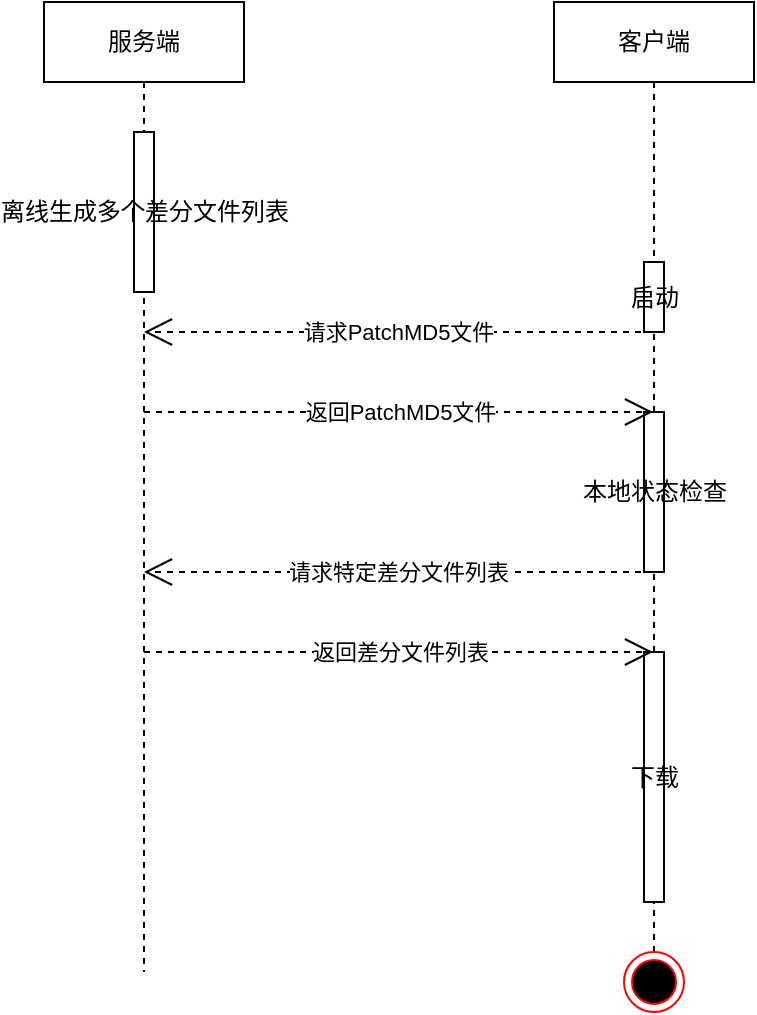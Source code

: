 <mxfile version="21.1.2" type="github">
  <diagram name="第 1 页" id="2B0pSv7mWZcvI0ucibEp">
    <mxGraphModel dx="2414" dy="930" grid="1" gridSize="10" guides="1" tooltips="1" connect="1" arrows="1" fold="1" page="1" pageScale="1" pageWidth="827" pageHeight="1169" math="0" shadow="0">
      <root>
        <mxCell id="0" />
        <mxCell id="1" parent="0" />
        <mxCell id="2ikDIFDFPIvgR9HcbcMp-5" value="服务端" style="shape=umlLifeline;perimeter=lifelinePerimeter;whiteSpace=wrap;html=1;container=1;dropTarget=0;collapsible=0;recursiveResize=0;outlineConnect=0;portConstraint=eastwest;newEdgeStyle={&quot;edgeStyle&quot;:&quot;elbowEdgeStyle&quot;,&quot;elbow&quot;:&quot;vertical&quot;,&quot;curved&quot;:0,&quot;rounded&quot;:0};" vertex="1" parent="1">
          <mxGeometry x="140" y="435" width="100" height="485" as="geometry" />
        </mxCell>
        <mxCell id="2ikDIFDFPIvgR9HcbcMp-7" value="离线生成多个差分文件列表" style="html=1;points=[];perimeter=orthogonalPerimeter;outlineConnect=0;targetShapes=umlLifeline;portConstraint=eastwest;newEdgeStyle={&quot;edgeStyle&quot;:&quot;elbowEdgeStyle&quot;,&quot;elbow&quot;:&quot;vertical&quot;,&quot;curved&quot;:0,&quot;rounded&quot;:0};" vertex="1" parent="2ikDIFDFPIvgR9HcbcMp-5">
          <mxGeometry x="45" y="65" width="10" height="80" as="geometry" />
        </mxCell>
        <mxCell id="2ikDIFDFPIvgR9HcbcMp-6" value="客户端" style="shape=umlLifeline;perimeter=lifelinePerimeter;whiteSpace=wrap;html=1;container=1;dropTarget=0;collapsible=0;recursiveResize=0;outlineConnect=0;portConstraint=eastwest;newEdgeStyle={&quot;edgeStyle&quot;:&quot;elbowEdgeStyle&quot;,&quot;elbow&quot;:&quot;vertical&quot;,&quot;curved&quot;:0,&quot;rounded&quot;:0};" vertex="1" parent="1">
          <mxGeometry x="395" y="435" width="100" height="475" as="geometry" />
        </mxCell>
        <mxCell id="2ikDIFDFPIvgR9HcbcMp-9" value="启动" style="html=1;points=[];perimeter=orthogonalPerimeter;outlineConnect=0;targetShapes=umlLifeline;portConstraint=eastwest;newEdgeStyle={&quot;edgeStyle&quot;:&quot;elbowEdgeStyle&quot;,&quot;elbow&quot;:&quot;vertical&quot;,&quot;curved&quot;:0,&quot;rounded&quot;:0};" vertex="1" parent="2ikDIFDFPIvgR9HcbcMp-6">
          <mxGeometry x="45" y="130" width="10" height="35" as="geometry" />
        </mxCell>
        <mxCell id="2ikDIFDFPIvgR9HcbcMp-11" value="本地状态检查" style="html=1;points=[];perimeter=orthogonalPerimeter;outlineConnect=0;targetShapes=umlLifeline;portConstraint=eastwest;newEdgeStyle={&quot;edgeStyle&quot;:&quot;elbowEdgeStyle&quot;,&quot;elbow&quot;:&quot;vertical&quot;,&quot;curved&quot;:0,&quot;rounded&quot;:0};" vertex="1" parent="2ikDIFDFPIvgR9HcbcMp-6">
          <mxGeometry x="45" y="205" width="10" height="80" as="geometry" />
        </mxCell>
        <mxCell id="2ikDIFDFPIvgR9HcbcMp-14" value="下载" style="html=1;points=[];perimeter=orthogonalPerimeter;outlineConnect=0;targetShapes=umlLifeline;portConstraint=eastwest;newEdgeStyle={&quot;edgeStyle&quot;:&quot;elbowEdgeStyle&quot;,&quot;elbow&quot;:&quot;vertical&quot;,&quot;curved&quot;:0,&quot;rounded&quot;:0};" vertex="1" parent="2ikDIFDFPIvgR9HcbcMp-6">
          <mxGeometry x="45" y="325" width="10" height="125" as="geometry" />
        </mxCell>
        <mxCell id="2ikDIFDFPIvgR9HcbcMp-8" value="请求PatchMD5文件" style="endArrow=open;endSize=12;dashed=1;html=1;rounded=0;" edge="1" parent="1" source="2ikDIFDFPIvgR9HcbcMp-6" target="2ikDIFDFPIvgR9HcbcMp-5">
          <mxGeometry width="160" relative="1" as="geometry">
            <mxPoint x="370" y="620" as="sourcePoint" />
            <mxPoint x="450" y="620" as="targetPoint" />
            <Array as="points">
              <mxPoint x="290" y="600" />
            </Array>
          </mxGeometry>
        </mxCell>
        <mxCell id="2ikDIFDFPIvgR9HcbcMp-10" value="返回PatchMD5文件" style="endArrow=open;endSize=12;dashed=1;html=1;rounded=0;" edge="1" parent="1" target="2ikDIFDFPIvgR9HcbcMp-6">
          <mxGeometry width="160" relative="1" as="geometry">
            <mxPoint x="190" y="640" as="sourcePoint" />
            <mxPoint x="350" y="640" as="targetPoint" />
          </mxGeometry>
        </mxCell>
        <mxCell id="2ikDIFDFPIvgR9HcbcMp-12" value="请求特定差分文件列表" style="endArrow=open;endSize=12;dashed=1;html=1;rounded=0;" edge="1" parent="1" source="2ikDIFDFPIvgR9HcbcMp-6" target="2ikDIFDFPIvgR9HcbcMp-5">
          <mxGeometry width="160" relative="1" as="geometry">
            <mxPoint x="260" y="750" as="sourcePoint" />
            <mxPoint x="420" y="750" as="targetPoint" />
            <Array as="points">
              <mxPoint x="310" y="720" />
            </Array>
          </mxGeometry>
        </mxCell>
        <mxCell id="2ikDIFDFPIvgR9HcbcMp-13" value="返回差分文件列表" style="endArrow=open;endSize=12;dashed=1;html=1;rounded=0;" edge="1" parent="1" target="2ikDIFDFPIvgR9HcbcMp-6">
          <mxGeometry width="160" relative="1" as="geometry">
            <mxPoint x="190" y="760" as="sourcePoint" />
            <mxPoint x="350" y="760" as="targetPoint" />
          </mxGeometry>
        </mxCell>
        <mxCell id="2ikDIFDFPIvgR9HcbcMp-16" value="" style="ellipse;html=1;shape=endState;fillColor=#000000;strokeColor=#ff0000;" vertex="1" parent="1">
          <mxGeometry x="430" y="910" width="30" height="30" as="geometry" />
        </mxCell>
      </root>
    </mxGraphModel>
  </diagram>
</mxfile>
